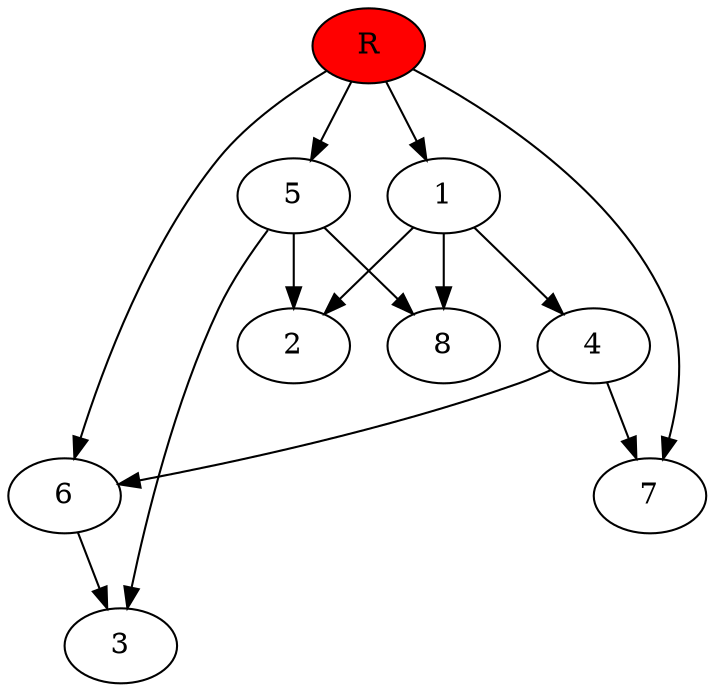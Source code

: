 digraph prb16950 {
	1
	2
	3
	4
	5
	6
	7
	8
	R [fillcolor="#ff0000" style=filled]
	1 -> 2
	1 -> 4
	1 -> 8
	4 -> 6
	4 -> 7
	5 -> 2
	5 -> 3
	5 -> 8
	6 -> 3
	R -> 1
	R -> 5
	R -> 6
	R -> 7
}
